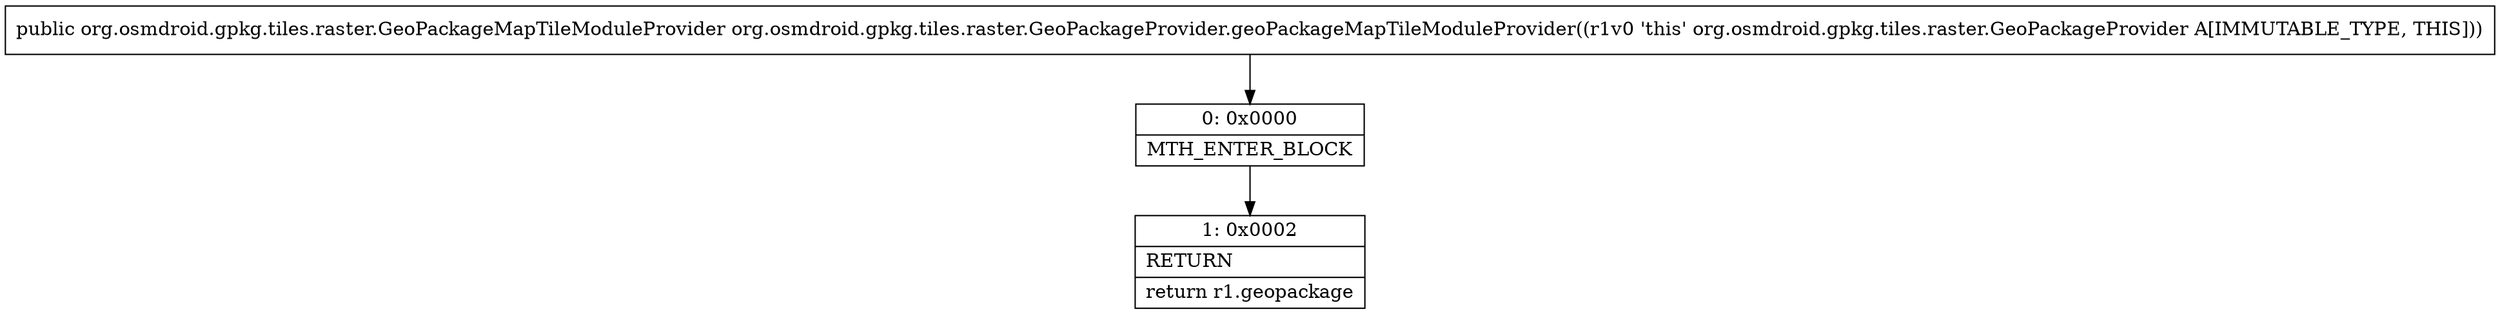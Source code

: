 digraph "CFG fororg.osmdroid.gpkg.tiles.raster.GeoPackageProvider.geoPackageMapTileModuleProvider()Lorg\/osmdroid\/gpkg\/tiles\/raster\/GeoPackageMapTileModuleProvider;" {
Node_0 [shape=record,label="{0\:\ 0x0000|MTH_ENTER_BLOCK\l}"];
Node_1 [shape=record,label="{1\:\ 0x0002|RETURN\l|return r1.geopackage\l}"];
MethodNode[shape=record,label="{public org.osmdroid.gpkg.tiles.raster.GeoPackageMapTileModuleProvider org.osmdroid.gpkg.tiles.raster.GeoPackageProvider.geoPackageMapTileModuleProvider((r1v0 'this' org.osmdroid.gpkg.tiles.raster.GeoPackageProvider A[IMMUTABLE_TYPE, THIS])) }"];
MethodNode -> Node_0;
Node_0 -> Node_1;
}


